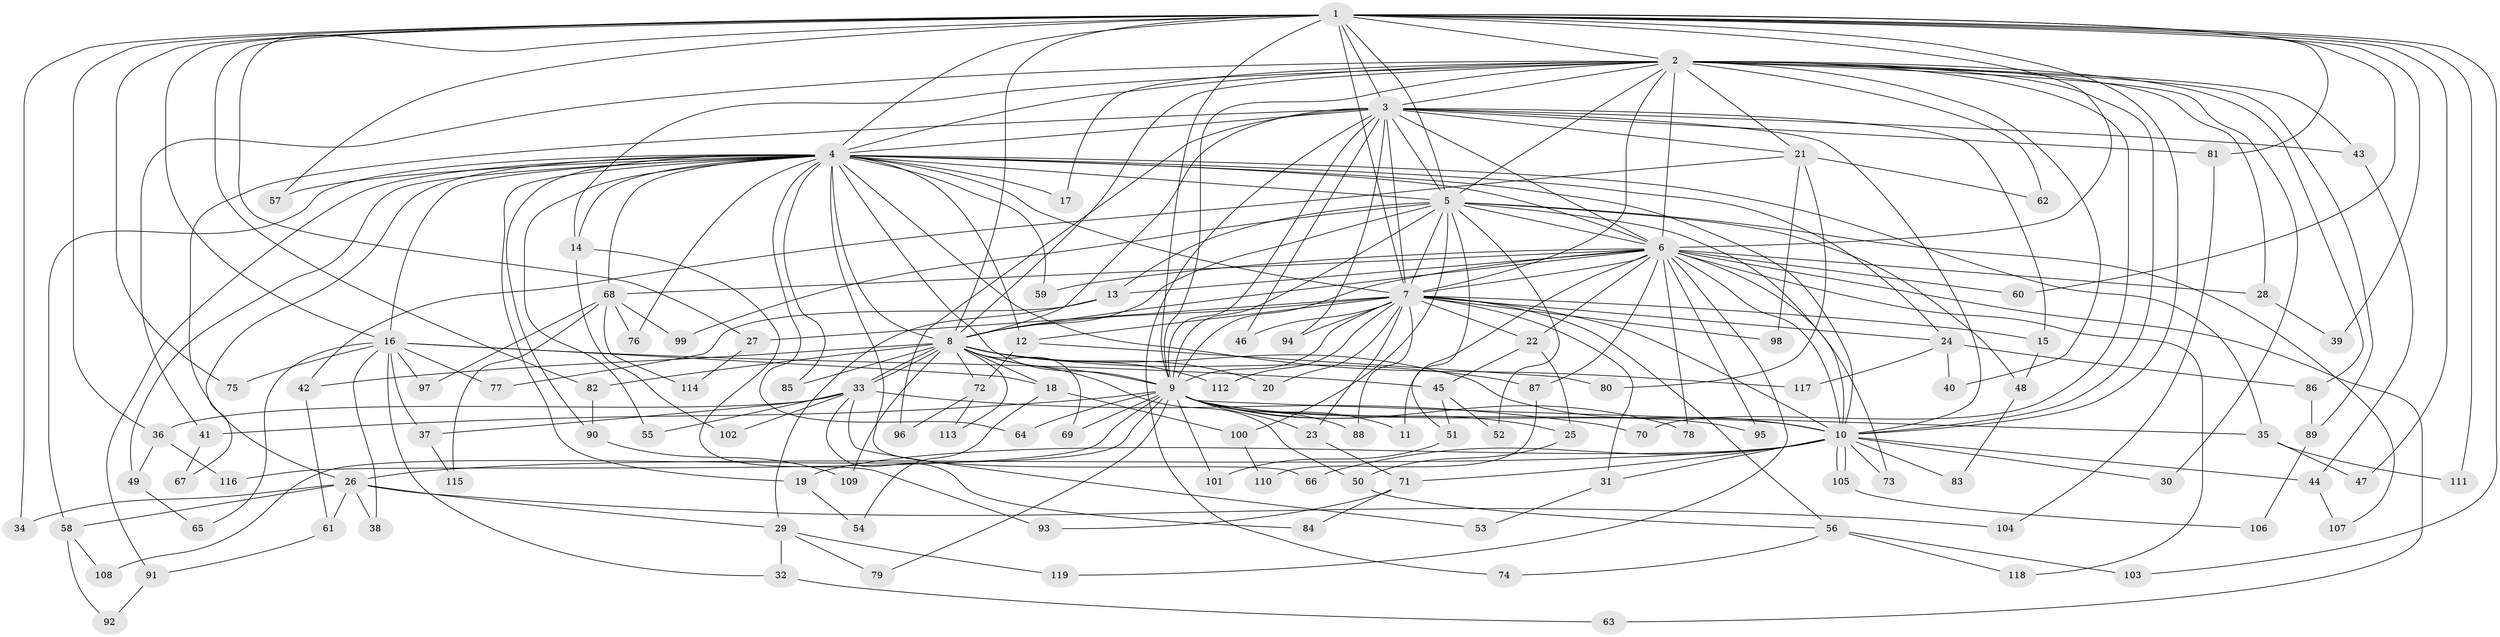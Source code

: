 // Generated by graph-tools (version 1.1) at 2025/45/03/09/25 04:45:34]
// undirected, 119 vertices, 263 edges
graph export_dot {
graph [start="1"]
  node [color=gray90,style=filled];
  1;
  2;
  3;
  4;
  5;
  6;
  7;
  8;
  9;
  10;
  11;
  12;
  13;
  14;
  15;
  16;
  17;
  18;
  19;
  20;
  21;
  22;
  23;
  24;
  25;
  26;
  27;
  28;
  29;
  30;
  31;
  32;
  33;
  34;
  35;
  36;
  37;
  38;
  39;
  40;
  41;
  42;
  43;
  44;
  45;
  46;
  47;
  48;
  49;
  50;
  51;
  52;
  53;
  54;
  55;
  56;
  57;
  58;
  59;
  60;
  61;
  62;
  63;
  64;
  65;
  66;
  67;
  68;
  69;
  70;
  71;
  72;
  73;
  74;
  75;
  76;
  77;
  78;
  79;
  80;
  81;
  82;
  83;
  84;
  85;
  86;
  87;
  88;
  89;
  90;
  91;
  92;
  93;
  94;
  95;
  96;
  97;
  98;
  99;
  100;
  101;
  102;
  103;
  104;
  105;
  106;
  107;
  108;
  109;
  110;
  111;
  112;
  113;
  114;
  115;
  116;
  117;
  118;
  119;
  1 -- 2;
  1 -- 3;
  1 -- 4;
  1 -- 5;
  1 -- 6;
  1 -- 7;
  1 -- 8;
  1 -- 9;
  1 -- 10;
  1 -- 16;
  1 -- 27;
  1 -- 34;
  1 -- 36;
  1 -- 39;
  1 -- 47;
  1 -- 57;
  1 -- 60;
  1 -- 75;
  1 -- 81;
  1 -- 82;
  1 -- 103;
  1 -- 111;
  2 -- 3;
  2 -- 4;
  2 -- 5;
  2 -- 6;
  2 -- 7;
  2 -- 8;
  2 -- 9;
  2 -- 10;
  2 -- 14;
  2 -- 17;
  2 -- 21;
  2 -- 28;
  2 -- 30;
  2 -- 40;
  2 -- 41;
  2 -- 43;
  2 -- 62;
  2 -- 70;
  2 -- 86;
  2 -- 89;
  3 -- 4;
  3 -- 5;
  3 -- 6;
  3 -- 7;
  3 -- 8;
  3 -- 9;
  3 -- 10;
  3 -- 15;
  3 -- 21;
  3 -- 26;
  3 -- 43;
  3 -- 46;
  3 -- 74;
  3 -- 81;
  3 -- 94;
  3 -- 96;
  4 -- 5;
  4 -- 6;
  4 -- 7;
  4 -- 8;
  4 -- 9;
  4 -- 10;
  4 -- 12;
  4 -- 14;
  4 -- 16;
  4 -- 17;
  4 -- 19;
  4 -- 24;
  4 -- 35;
  4 -- 49;
  4 -- 55;
  4 -- 57;
  4 -- 58;
  4 -- 59;
  4 -- 64;
  4 -- 66;
  4 -- 67;
  4 -- 68;
  4 -- 76;
  4 -- 85;
  4 -- 90;
  4 -- 91;
  4 -- 117;
  5 -- 6;
  5 -- 7;
  5 -- 8;
  5 -- 9;
  5 -- 10;
  5 -- 13;
  5 -- 48;
  5 -- 51;
  5 -- 52;
  5 -- 99;
  5 -- 100;
  5 -- 107;
  6 -- 7;
  6 -- 8;
  6 -- 9;
  6 -- 10;
  6 -- 11;
  6 -- 13;
  6 -- 22;
  6 -- 28;
  6 -- 59;
  6 -- 60;
  6 -- 63;
  6 -- 68;
  6 -- 73;
  6 -- 78;
  6 -- 87;
  6 -- 95;
  6 -- 118;
  6 -- 119;
  7 -- 8;
  7 -- 9;
  7 -- 10;
  7 -- 12;
  7 -- 15;
  7 -- 20;
  7 -- 22;
  7 -- 23;
  7 -- 24;
  7 -- 27;
  7 -- 31;
  7 -- 46;
  7 -- 56;
  7 -- 88;
  7 -- 94;
  7 -- 98;
  7 -- 112;
  8 -- 9;
  8 -- 10;
  8 -- 18;
  8 -- 20;
  8 -- 33;
  8 -- 33;
  8 -- 42;
  8 -- 50;
  8 -- 69;
  8 -- 72;
  8 -- 82;
  8 -- 85;
  8 -- 87;
  8 -- 109;
  8 -- 112;
  8 -- 113;
  9 -- 10;
  9 -- 11;
  9 -- 23;
  9 -- 25;
  9 -- 35;
  9 -- 41;
  9 -- 64;
  9 -- 69;
  9 -- 78;
  9 -- 79;
  9 -- 88;
  9 -- 95;
  9 -- 101;
  9 -- 108;
  9 -- 116;
  10 -- 19;
  10 -- 26;
  10 -- 30;
  10 -- 31;
  10 -- 44;
  10 -- 66;
  10 -- 71;
  10 -- 73;
  10 -- 83;
  10 -- 105;
  10 -- 105;
  12 -- 72;
  12 -- 80;
  13 -- 29;
  13 -- 77;
  14 -- 93;
  14 -- 102;
  15 -- 48;
  16 -- 18;
  16 -- 32;
  16 -- 37;
  16 -- 38;
  16 -- 45;
  16 -- 65;
  16 -- 75;
  16 -- 77;
  16 -- 97;
  18 -- 54;
  18 -- 100;
  19 -- 54;
  21 -- 42;
  21 -- 62;
  21 -- 80;
  21 -- 98;
  22 -- 25;
  22 -- 45;
  23 -- 71;
  24 -- 40;
  24 -- 86;
  24 -- 117;
  25 -- 50;
  26 -- 29;
  26 -- 34;
  26 -- 38;
  26 -- 58;
  26 -- 61;
  26 -- 104;
  27 -- 114;
  28 -- 39;
  29 -- 32;
  29 -- 79;
  29 -- 119;
  31 -- 53;
  32 -- 63;
  33 -- 36;
  33 -- 37;
  33 -- 53;
  33 -- 55;
  33 -- 70;
  33 -- 84;
  33 -- 102;
  35 -- 47;
  35 -- 111;
  36 -- 49;
  36 -- 116;
  37 -- 115;
  41 -- 67;
  42 -- 61;
  43 -- 44;
  44 -- 107;
  45 -- 51;
  45 -- 52;
  48 -- 83;
  49 -- 65;
  50 -- 56;
  51 -- 101;
  56 -- 74;
  56 -- 103;
  56 -- 118;
  58 -- 92;
  58 -- 108;
  61 -- 91;
  68 -- 76;
  68 -- 97;
  68 -- 99;
  68 -- 114;
  68 -- 115;
  71 -- 84;
  71 -- 93;
  72 -- 96;
  72 -- 113;
  81 -- 104;
  82 -- 90;
  86 -- 89;
  87 -- 110;
  89 -- 106;
  90 -- 109;
  91 -- 92;
  100 -- 110;
  105 -- 106;
}
